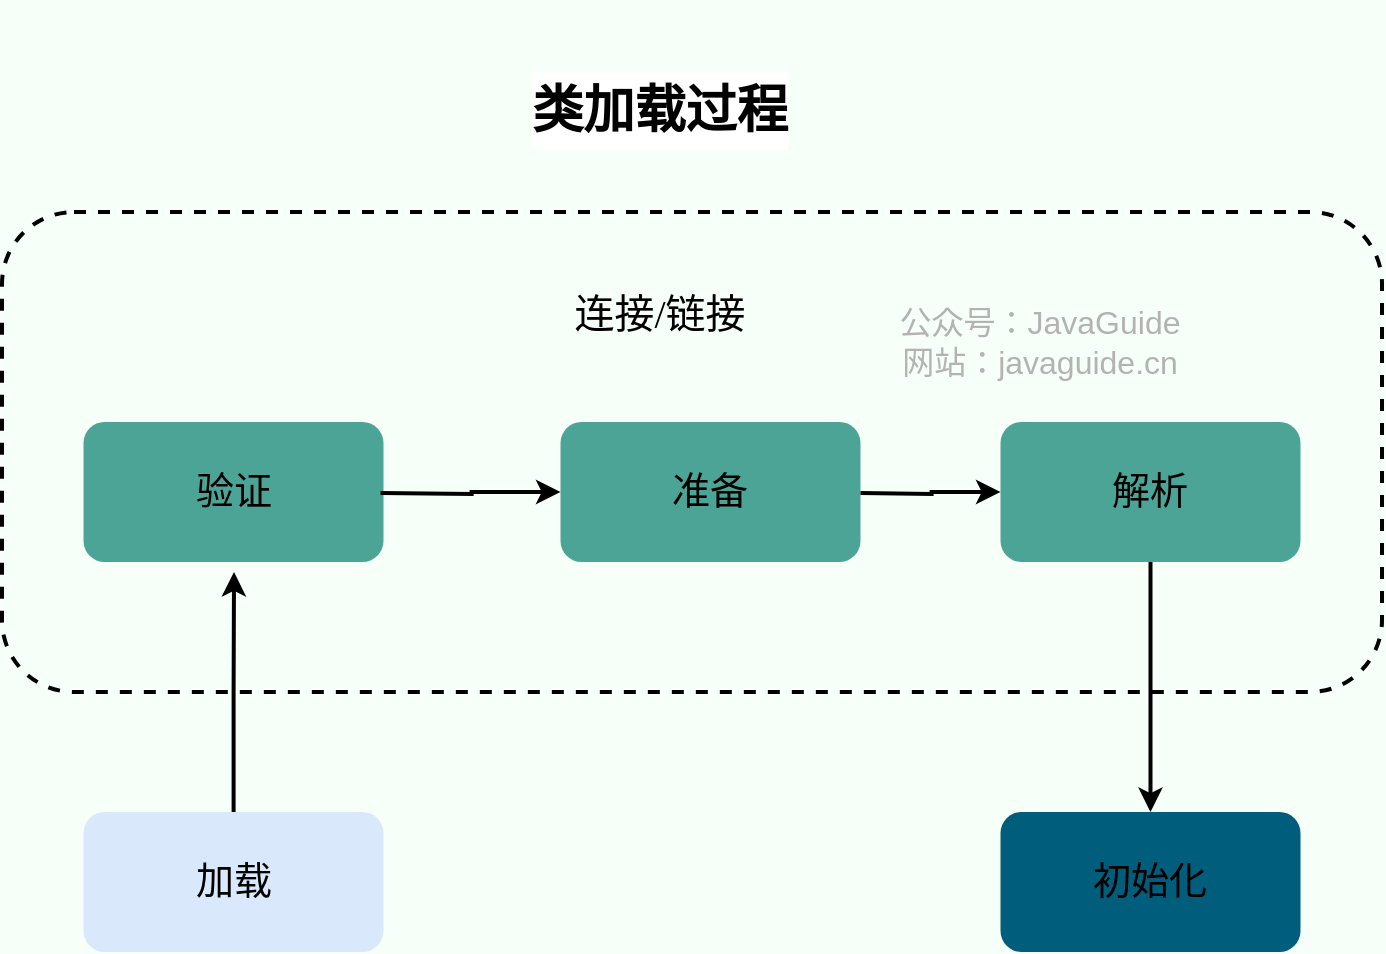 <mxfile version="20.3.0" type="device"><diagram id="eXPAdxdJPkqO2-oPGGwQ" name="Page-1"><mxGraphModel dx="1106" dy="789" grid="1" gridSize="10" guides="1" tooltips="1" connect="1" arrows="1" fold="1" page="1" pageScale="1" pageWidth="827" pageHeight="1169" background="#F6FFF8" math="0" shadow="0"><root><mxCell id="0"/><mxCell id="1" parent="0"/><mxCell id="JT3cMJvOPljbFWeCu2jP-26" style="edgeStyle=orthogonalEdgeStyle;rounded=0;orthogonalLoop=1;jettySize=auto;html=1;strokeWidth=2;fontFamily=JetBrains Mono;fontSource=https%3A%2F%2Ffonts.googleapis.com%2Fcss%3Ffamily%3DJetBrains%2BMono;fontSize=20;" edge="1" parent="1" source="JT3cMJvOPljbFWeCu2jP-2"><mxGeometry relative="1" as="geometry"><mxPoint x="146" y="590" as="targetPoint"/></mxGeometry></mxCell><mxCell id="JT3cMJvOPljbFWeCu2jP-2" value="" style="rounded=1;whiteSpace=wrap;html=1;strokeWidth=3;fillColor=#dae8fc;strokeColor=none;fontFamily=JetBrains Mono;fontSource=https%3A%2F%2Ffonts.googleapis.com%2Fcss%3Ffamily%3DJetBrains%2BMono;" vertex="1" parent="1"><mxGeometry x="70.75" y="710" width="150" height="70" as="geometry"/></mxCell><mxCell id="JT3cMJvOPljbFWeCu2jP-3" value="加载" style="text;html=1;strokeColor=none;fillColor=none;align=center;verticalAlign=middle;whiteSpace=wrap;rounded=0;fontSize=19;fontFamily=JetBrains Mono;fontSource=https%3A%2F%2Ffonts.googleapis.com%2Fcss%3Ffamily%3DJetBrains%2BMono;" vertex="1" parent="1"><mxGeometry x="88.75" y="735" width="114" height="20" as="geometry"/></mxCell><mxCell id="JT3cMJvOPljbFWeCu2jP-8" value="" style="rounded=1;whiteSpace=wrap;html=1;strokeWidth=3;fillColor=#005D7B;strokeColor=none;fontFamily=JetBrains Mono;fontSource=https%3A%2F%2Ffonts.googleapis.com%2Fcss%3Ffamily%3DJetBrains%2BMono;" vertex="1" parent="1"><mxGeometry x="529.25" y="710" width="150" height="70" as="geometry"/></mxCell><mxCell id="JT3cMJvOPljbFWeCu2jP-9" value="初始化" style="text;html=1;strokeColor=none;fillColor=none;align=center;verticalAlign=middle;whiteSpace=wrap;rounded=0;fontSize=19;fontFamily=JetBrains Mono;fontSource=https%3A%2F%2Ffonts.googleapis.com%2Fcss%3Ffamily%3DJetBrains%2BMono;" vertex="1" parent="1"><mxGeometry x="547.25" y="735" width="114" height="20" as="geometry"/></mxCell><mxCell id="JT3cMJvOPljbFWeCu2jP-13" value="" style="rounded=1;whiteSpace=wrap;html=1;strokeWidth=3;fillColor=#4CA497;strokeColor=none;fontFamily=JetBrains Mono;fontSource=https%3A%2F%2Ffonts.googleapis.com%2Fcss%3Ffamily%3DJetBrains%2BMono;" vertex="1" parent="1"><mxGeometry x="70.75" y="515" width="150" height="70" as="geometry"/></mxCell><mxCell id="JT3cMJvOPljbFWeCu2jP-14" style="edgeStyle=orthogonalEdgeStyle;rounded=0;orthogonalLoop=1;jettySize=auto;html=1;entryX=0;entryY=0.5;entryDx=0;entryDy=0;fontSize=19;strokeWidth=2;fontFamily=JetBrains Mono;fontSource=https%3A%2F%2Ffonts.googleapis.com%2Fcss%3Ffamily%3DJetBrains%2BMono;" edge="1" parent="1" target="JT3cMJvOPljbFWeCu2jP-16"><mxGeometry relative="1" as="geometry"><mxPoint x="219.25" y="550.5" as="sourcePoint"/></mxGeometry></mxCell><mxCell id="JT3cMJvOPljbFWeCu2jP-15" value="验证" style="text;html=1;strokeColor=none;fillColor=none;align=center;verticalAlign=middle;whiteSpace=wrap;rounded=0;fontSize=19;fontFamily=JetBrains Mono;fontSource=https%3A%2F%2Ffonts.googleapis.com%2Fcss%3Ffamily%3DJetBrains%2BMono;" vertex="1" parent="1"><mxGeometry x="88.75" y="540" width="114" height="20" as="geometry"/></mxCell><mxCell id="JT3cMJvOPljbFWeCu2jP-16" value="" style="rounded=1;whiteSpace=wrap;html=1;strokeWidth=3;fillColor=#4CA497;strokeColor=none;fontFamily=JetBrains Mono;fontSource=https%3A%2F%2Ffonts.googleapis.com%2Fcss%3Ffamily%3DJetBrains%2BMono;" vertex="1" parent="1"><mxGeometry x="309.25" y="515" width="150" height="70" as="geometry"/></mxCell><mxCell id="JT3cMJvOPljbFWeCu2jP-17" style="edgeStyle=orthogonalEdgeStyle;rounded=0;orthogonalLoop=1;jettySize=auto;html=1;entryX=0;entryY=0.5;entryDx=0;entryDy=0;fontSize=19;strokeWidth=2;fontFamily=JetBrains Mono;fontSource=https%3A%2F%2Ffonts.googleapis.com%2Fcss%3Ffamily%3DJetBrains%2BMono;" edge="1" parent="1" target="JT3cMJvOPljbFWeCu2jP-19"><mxGeometry relative="1" as="geometry"><mxPoint x="459.25" y="550.5" as="sourcePoint"/></mxGeometry></mxCell><mxCell id="JT3cMJvOPljbFWeCu2jP-18" value="准备" style="text;html=1;strokeColor=none;fillColor=none;align=center;verticalAlign=middle;whiteSpace=wrap;rounded=0;fontSize=19;fontFamily=JetBrains Mono;fontSource=https%3A%2F%2Ffonts.googleapis.com%2Fcss%3Ffamily%3DJetBrains%2BMono;" vertex="1" parent="1"><mxGeometry x="327.25" y="540" width="114" height="20" as="geometry"/></mxCell><mxCell id="JT3cMJvOPljbFWeCu2jP-22" style="edgeStyle=orthogonalEdgeStyle;rounded=0;orthogonalLoop=1;jettySize=auto;html=1;strokeWidth=2;fontSize=19;fontFamily=JetBrains Mono;fontSource=https%3A%2F%2Ffonts.googleapis.com%2Fcss%3Ffamily%3DJetBrains%2BMono;" edge="1" parent="1" source="JT3cMJvOPljbFWeCu2jP-19" target="JT3cMJvOPljbFWeCu2jP-8"><mxGeometry relative="1" as="geometry"/></mxCell><mxCell id="JT3cMJvOPljbFWeCu2jP-19" value="" style="rounded=1;whiteSpace=wrap;html=1;strokeWidth=3;fillColor=#4CA497;strokeColor=none;fontFamily=JetBrains Mono;fontSource=https%3A%2F%2Ffonts.googleapis.com%2Fcss%3Ffamily%3DJetBrains%2BMono;" vertex="1" parent="1"><mxGeometry x="529.25" y="515" width="150" height="70" as="geometry"/></mxCell><mxCell id="JT3cMJvOPljbFWeCu2jP-20" value="解析" style="text;html=1;strokeColor=none;fillColor=none;align=center;verticalAlign=middle;whiteSpace=wrap;rounded=0;fontSize=19;fontFamily=JetBrains Mono;fontSource=https%3A%2F%2Ffonts.googleapis.com%2Fcss%3Ffamily%3DJetBrains%2BMono;" vertex="1" parent="1"><mxGeometry x="547.25" y="540" width="114" height="20" as="geometry"/></mxCell><mxCell id="JT3cMJvOPljbFWeCu2jP-23" value="" style="rounded=1;whiteSpace=wrap;html=1;fontSize=19;fillColor=none;dashed=1;strokeWidth=2;fontFamily=JetBrains Mono;fontSource=https%3A%2F%2Ffonts.googleapis.com%2Fcss%3Ffamily%3DJetBrains%2BMono;" vertex="1" parent="1"><mxGeometry x="30" y="410" width="690" height="240" as="geometry"/></mxCell><mxCell id="JT3cMJvOPljbFWeCu2jP-24" value="连接/链接" style="text;html=1;strokeColor=none;fillColor=none;align=center;verticalAlign=middle;whiteSpace=wrap;rounded=0;fontSize=20;fontFamily=JetBrains Mono;fontSource=https%3A%2F%2Ffonts.googleapis.com%2Fcss%3Ffamily%3DJetBrains%2BMono;" vertex="1" parent="1"><mxGeometry x="301.5" y="450" width="114" height="20" as="geometry"/></mxCell><mxCell id="JT3cMJvOPljbFWeCu2jP-27" value="&lt;font style=&quot;font-size: 16px;&quot;&gt;公众号：JavaGuide&lt;br style=&quot;font-size: 16px;&quot;&gt;网站：javaguide.cn&lt;/font&gt;" style="text;html=1;strokeColor=none;fillColor=none;align=center;verticalAlign=middle;whiteSpace=wrap;rounded=0;labelBackgroundColor=none;fontSize=16;fontColor=#B3B3B3;rotation=0;sketch=0;shadow=0;" vertex="1" parent="1"><mxGeometry x="459.25" y="470" width="180" height="10" as="geometry"/></mxCell><mxCell id="JT3cMJvOPljbFWeCu2jP-28" value="&lt;h2 style=&quot;box-sizing: border-box; break-after: avoid-page; break-inside: avoid; orphans: 4; font-size: 1.6rem; margin-top: 2.25rem; margin-bottom: 0.5rem; position: relative; color: var(--heading-text-color); cursor: text; line-height: 1.5; font-family: Roboto, sans-serif; text-align: start; background-color: rgb(255, 255, 255);&quot; class=&quot;md-end-block md-heading md-focus&quot;&gt;&lt;span style=&quot;box-sizing: border-box;&quot; class=&quot;md-plain md-expand&quot;&gt;类加载过程&lt;/span&gt;&lt;/h2&gt;" style="text;html=1;strokeColor=none;fillColor=none;align=center;verticalAlign=middle;whiteSpace=wrap;rounded=0;dashed=1;strokeWidth=2;fontFamily=JetBrains Mono;fontSource=https%3A%2F%2Ffonts.googleapis.com%2Fcss%3Ffamily%3DJetBrains%2BMono;fontSize=20;" vertex="1" parent="1"><mxGeometry x="243.5" y="330" width="230" height="30" as="geometry"/></mxCell></root></mxGraphModel></diagram></mxfile>
